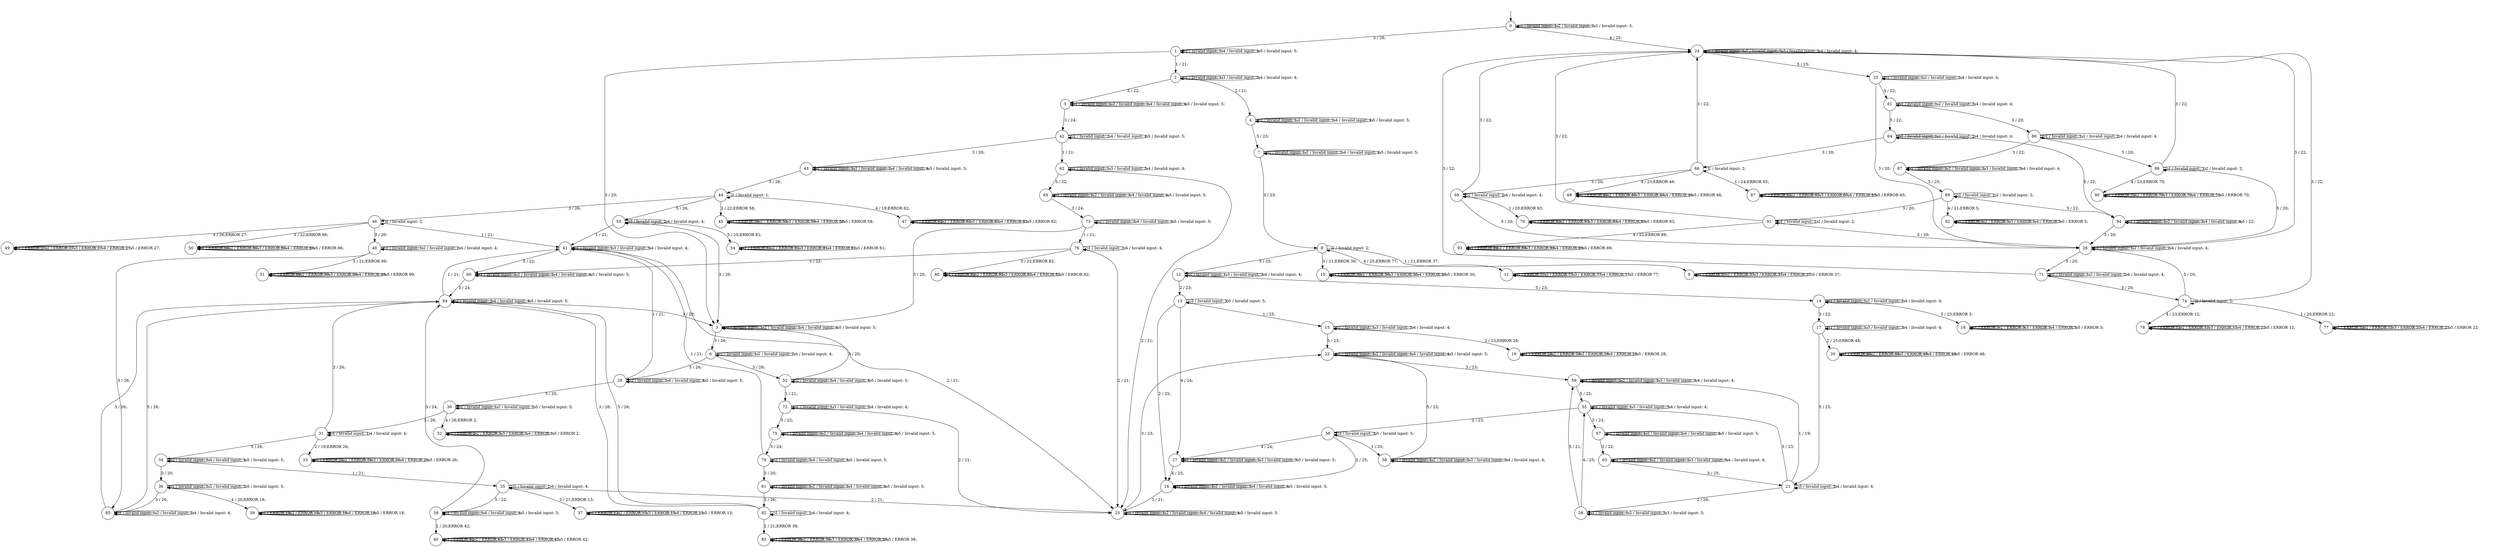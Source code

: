 digraph g {
__start0 [label="" shape="none"];

	s0 [shape="circle" label="0"];
	s1 [shape="circle" label="1"];
	s2 [shape="circle" label="2"];
	s3 [shape="circle" label="3"];
	s4 [shape="circle" label="4"];
	s5 [shape="circle" label="5"];
	s6 [shape="circle" label="6"];
	s7 [shape="circle" label="7"];
	s8 [shape="circle" label="8"];
	s9 [shape="circle" label="9"];
	s10 [shape="circle" label="10"];
	s11 [shape="circle" label="11"];
	s12 [shape="circle" label="12"];
	s13 [shape="circle" label="13"];
	s14 [shape="circle" label="14"];
	s15 [shape="circle" label="15"];
	s16 [shape="circle" label="16"];
	s17 [shape="circle" label="17"];
	s18 [shape="circle" label="18"];
	s19 [shape="circle" label="19"];
	s20 [shape="circle" label="20"];
	s21 [shape="circle" label="21"];
	s22 [shape="circle" label="22"];
	s23 [shape="circle" label="23"];
	s24 [shape="circle" label="24"];
	s25 [shape="circle" label="25"];
	s26 [shape="circle" label="26"];
	s27 [shape="circle" label="27"];
	s28 [shape="circle" label="28"];
	s29 [shape="circle" label="29"];
	s30 [shape="circle" label="30"];
	s31 [shape="circle" label="31"];
	s32 [shape="circle" label="32"];
	s33 [shape="circle" label="33"];
	s34 [shape="circle" label="34"];
	s35 [shape="circle" label="35"];
	s36 [shape="circle" label="36"];
	s37 [shape="circle" label="37"];
	s38 [shape="circle" label="38"];
	s39 [shape="circle" label="39"];
	s40 [shape="circle" label="40"];
	s41 [shape="circle" label="41"];
	s42 [shape="circle" label="42"];
	s43 [shape="circle" label="43"];
	s44 [shape="circle" label="44"];
	s45 [shape="circle" label="45"];
	s46 [shape="circle" label="46"];
	s47 [shape="circle" label="47"];
	s48 [shape="circle" label="48"];
	s49 [shape="circle" label="49"];
	s50 [shape="circle" label="50"];
	s51 [shape="circle" label="51"];
	s52 [shape="circle" label="52"];
	s53 [shape="circle" label="53"];
	s54 [shape="circle" label="54"];
	s55 [shape="circle" label="55"];
	s56 [shape="circle" label="56"];
	s57 [shape="circle" label="57"];
	s58 [shape="circle" label="58"];
	s59 [shape="circle" label="59"];
	s60 [shape="circle" label="60"];
	s61 [shape="circle" label="61"];
	s62 [shape="circle" label="62"];
	s63 [shape="circle" label="63"];
	s64 [shape="circle" label="64"];
	s65 [shape="circle" label="65"];
	s66 [shape="circle" label="66"];
	s67 [shape="circle" label="67"];
	s68 [shape="circle" label="68"];
	s69 [shape="circle" label="69"];
	s70 [shape="circle" label="70"];
	s71 [shape="circle" label="71"];
	s72 [shape="circle" label="72"];
	s73 [shape="circle" label="73"];
	s74 [shape="circle" label="74"];
	s75 [shape="circle" label="75"];
	s76 [shape="circle" label="76"];
	s77 [shape="circle" label="77"];
	s78 [shape="circle" label="78"];
	s79 [shape="circle" label="79"];
	s80 [shape="circle" label="80"];
	s81 [shape="circle" label="81"];
	s82 [shape="circle" label="82"];
	s83 [shape="circle" label="83"];
	s84 [shape="circle" label="84"];
	s85 [shape="circle" label="85"];
	s86 [shape="circle" label="86"];
	s87 [shape="circle" label="87"];
	s88 [shape="circle" label="88"];
	s89 [shape="circle" label="89"];
	s90 [shape="circle" label="90"];
	s91 [shape="circle" label="91"];
	s92 [shape="circle" label="92"];
	s93 [shape="circle" label="93"];
	s94 [shape="circle" label="94"];
	s0 -> s0 [label="1 / Invalid input: 1;"];
	s0 -> s0 [label="2 / Invalid input: 2;"];
	s0 -> s0 [label="3 / Invalid input: 3;"];
	s0 -> s24 [label="4 / 25;"];
	s0 -> s1 [label="5 / 26;"];
	s1 -> s2 [label="1 / 21;"];
	s1 -> s1 [label="2 / Invalid input: 2;"];
	s1 -> s3 [label="3 / 20;"];
	s1 -> s1 [label="4 / Invalid input: 4;"];
	s1 -> s1 [label="5 / Invalid input: 5;"];
	s2 -> s2 [label="1 / Invalid input: 1;"];
	s2 -> s4 [label="2 / 21;"];
	s2 -> s2 [label="3 / Invalid input: 3;"];
	s2 -> s2 [label="4 / Invalid input: 4;"];
	s2 -> s5 [label="5 / 22;"];
	s3 -> s3 [label="1 / Invalid input: 1;"];
	s3 -> s3 [label="2 / Invalid input: 2;"];
	s3 -> s6 [label="3 / 26;"];
	s3 -> s3 [label="4 / Invalid input: 4;"];
	s3 -> s3 [label="5 / Invalid input: 5;"];
	s4 -> s4 [label="1 / Invalid input: 1;"];
	s4 -> s4 [label="2 / Invalid input: 2;"];
	s4 -> s7 [label="3 / 23;"];
	s4 -> s4 [label="4 / Invalid input: 4;"];
	s4 -> s4 [label="5 / Invalid input: 5;"];
	s5 -> s5 [label="1 / Invalid input: 1;"];
	s5 -> s5 [label="2 / Invalid input: 2;"];
	s5 -> s42 [label="3 / 24;"];
	s5 -> s5 [label="4 / Invalid input: 4;"];
	s5 -> s5 [label="5 / Invalid input: 5;"];
	s6 -> s6 [label="1 / Invalid input: 1;"];
	s6 -> s6 [label="2 / Invalid input: 2;"];
	s6 -> s52 [label="3 / 26;"];
	s6 -> s6 [label="4 / Invalid input: 4;"];
	s6 -> s29 [label="5 / 26;"];
	s7 -> s7 [label="1 / Invalid input: 1;"];
	s7 -> s7 [label="2 / Invalid input: 2;"];
	s7 -> s8 [label="3 / 23;"];
	s7 -> s7 [label="4 / Invalid input: 4;"];
	s7 -> s7 [label="5 / Invalid input: 5;"];
	s8 -> s9 [label="1 / 21;ERROR 37;"];
	s8 -> s8 [label="2 / Invalid input: 2;"];
	s8 -> s10 [label="3 / 21;ERROR 30;"];
	s8 -> s11 [label="4 / 25;ERROR 77;"];
	s8 -> s12 [label="5 / 25;"];
	s9 -> s9 [label="1 / ERROR 37;"];
	s9 -> s9 [label="2 / ERROR 37;"];
	s9 -> s9 [label="3 / ERROR 37;"];
	s9 -> s9 [label="4 / ERROR 37;"];
	s9 -> s9 [label="5 / ERROR 37;"];
	s10 -> s10 [label="1 / ERROR 30;"];
	s10 -> s10 [label="2 / ERROR 30;"];
	s10 -> s10 [label="3 / ERROR 30;"];
	s10 -> s10 [label="4 / ERROR 30;"];
	s10 -> s10 [label="5 / ERROR 30;"];
	s11 -> s11 [label="1 / ERROR 77;"];
	s11 -> s11 [label="2 / ERROR 77;"];
	s11 -> s11 [label="3 / ERROR 77;"];
	s11 -> s11 [label="4 / ERROR 77;"];
	s11 -> s11 [label="5 / ERROR 77;"];
	s12 -> s12 [label="1 / Invalid input: 1;"];
	s12 -> s13 [label="2 / 23;"];
	s12 -> s12 [label="3 / Invalid input: 3;"];
	s12 -> s12 [label="4 / Invalid input: 4;"];
	s12 -> s14 [label="5 / 23;"];
	s13 -> s15 [label="1 / 25;"];
	s13 -> s16 [label="2 / 25;"];
	s13 -> s13 [label="3 / Invalid input: 3;"];
	s13 -> s27 [label="4 / 24;"];
	s13 -> s13 [label="5 / Invalid input: 5;"];
	s14 -> s14 [label="1 / Invalid input: 1;"];
	s14 -> s14 [label="2 / Invalid input: 2;"];
	s14 -> s17 [label="3 / 22;"];
	s14 -> s14 [label="4 / Invalid input: 4;"];
	s14 -> s18 [label="5 / 23;ERROR 3;"];
	s15 -> s15 [label="1 / Invalid input: 1;"];
	s15 -> s19 [label="2 / 23;ERROR 28;"];
	s15 -> s15 [label="3 / Invalid input: 3;"];
	s15 -> s15 [label="4 / Invalid input: 4;"];
	s15 -> s22 [label="5 / 23;"];
	s16 -> s16 [label="1 / Invalid input: 1;"];
	s16 -> s16 [label="2 / Invalid input: 2;"];
	s16 -> s23 [label="3 / 21;"];
	s16 -> s16 [label="4 / Invalid input: 4;"];
	s16 -> s16 [label="5 / Invalid input: 5;"];
	s17 -> s17 [label="1 / Invalid input: 1;"];
	s17 -> s20 [label="2 / 25;ERROR 48;"];
	s17 -> s17 [label="3 / Invalid input: 3;"];
	s17 -> s17 [label="4 / Invalid input: 4;"];
	s17 -> s21 [label="5 / 25;"];
	s18 -> s18 [label="1 / ERROR 3;"];
	s18 -> s18 [label="2 / ERROR 3;"];
	s18 -> s18 [label="3 / ERROR 3;"];
	s18 -> s18 [label="4 / ERROR 3;"];
	s18 -> s18 [label="5 / ERROR 3;"];
	s19 -> s19 [label="1 / ERROR 28;"];
	s19 -> s19 [label="2 / ERROR 28;"];
	s19 -> s19 [label="3 / ERROR 28;"];
	s19 -> s19 [label="4 / ERROR 28;"];
	s19 -> s19 [label="5 / ERROR 28;"];
	s20 -> s20 [label="1 / ERROR 48;"];
	s20 -> s20 [label="2 / ERROR 48;"];
	s20 -> s20 [label="3 / ERROR 48;"];
	s20 -> s20 [label="4 / ERROR 48;"];
	s20 -> s20 [label="5 / ERROR 48;"];
	s21 -> s59 [label="1 / 19;"];
	s21 -> s28 [label="2 / 26;"];
	s21 -> s21 [label="3 / Invalid input: 3;"];
	s21 -> s21 [label="4 / Invalid input: 4;"];
	s21 -> s55 [label="5 / 23;"];
	s22 -> s22 [label="1 / Invalid input: 1;"];
	s22 -> s22 [label="2 / Invalid input: 2;"];
	s22 -> s59 [label="3 / 23;"];
	s22 -> s22 [label="4 / Invalid input: 4;"];
	s22 -> s22 [label="5 / Invalid input: 5;"];
	s23 -> s23 [label="1 / Invalid input: 1;"];
	s23 -> s23 [label="2 / Invalid input: 2;"];
	s23 -> s22 [label="3 / 23;"];
	s23 -> s23 [label="4 / Invalid input: 4;"];
	s23 -> s23 [label="5 / Invalid input: 5;"];
	s24 -> s24 [label="1 / Invalid input: 1;"];
	s24 -> s24 [label="2 / Invalid input: 2;"];
	s24 -> s24 [label="3 / Invalid input: 3;"];
	s24 -> s24 [label="4 / Invalid input: 4;"];
	s24 -> s25 [label="5 / 25;"];
	s25 -> s25 [label="1 / Invalid input: 1;"];
	s25 -> s25 [label="2 / Invalid input: 2;"];
	s25 -> s26 [label="3 / 20;"];
	s25 -> s25 [label="4 / Invalid input: 4;"];
	s25 -> s61 [label="5 / 22;"];
	s26 -> s26 [label="1 / Invalid input: 1;"];
	s26 -> s26 [label="2 / Invalid input: 2;"];
	s26 -> s24 [label="3 / 22;"];
	s26 -> s26 [label="4 / Invalid input: 4;"];
	s26 -> s71 [label="5 / 20;"];
	s27 -> s27 [label="1 / Invalid input: 1;"];
	s27 -> s27 [label="2 / Invalid input: 2;"];
	s27 -> s27 [label="3 / Invalid input: 3;"];
	s27 -> s16 [label="4 / 25;"];
	s27 -> s27 [label="5 / Invalid input: 5;"];
	s28 -> s28 [label="1 / Invalid input: 1;"];
	s28 -> s28 [label="2 / Invalid input: 2;"];
	s28 -> s28 [label="3 / Invalid input: 3;"];
	s28 -> s55 [label="4 / 25;"];
	s28 -> s59 [label="5 / 21;"];
	s29 -> s41 [label="1 / 21;"];
	s29 -> s29 [label="2 / Invalid input: 2;"];
	s29 -> s30 [label="3 / 20;"];
	s29 -> s29 [label="4 / Invalid input: 4;"];
	s29 -> s29 [label="5 / Invalid input: 5;"];
	s30 -> s30 [label="1 / Invalid input: 1;"];
	s30 -> s30 [label="2 / Invalid input: 2;"];
	s30 -> s31 [label="3 / 26;"];
	s30 -> s32 [label="4 / 26;ERROR 2;"];
	s30 -> s30 [label="5 / Invalid input: 5;"];
	s31 -> s31 [label="1 / Invalid input: 1;"];
	s31 -> s33 [label="2 / 19;ERROR 26;"];
	s31 -> s84 [label="3 / 26;"];
	s31 -> s31 [label="4 / Invalid input: 4;"];
	s31 -> s34 [label="5 / 26;"];
	s32 -> s32 [label="1 / ERROR 2;"];
	s32 -> s32 [label="2 / ERROR 2;"];
	s32 -> s32 [label="3 / ERROR 2;"];
	s32 -> s32 [label="4 / ERROR 2;"];
	s32 -> s32 [label="5 / ERROR 2;"];
	s33 -> s33 [label="1 / ERROR 26;"];
	s33 -> s33 [label="2 / ERROR 26;"];
	s33 -> s33 [label="3 / ERROR 26;"];
	s33 -> s33 [label="4 / ERROR 26;"];
	s33 -> s33 [label="5 / ERROR 26;"];
	s34 -> s35 [label="1 / 21;"];
	s34 -> s34 [label="2 / Invalid input: 2;"];
	s34 -> s36 [label="3 / 20;"];
	s34 -> s34 [label="4 / Invalid input: 4;"];
	s34 -> s34 [label="5 / Invalid input: 5;"];
	s35 -> s35 [label="1 / Invalid input: 1;"];
	s35 -> s23 [label="2 / 21;"];
	s35 -> s37 [label="3 / 21;ERROR 13;"];
	s35 -> s35 [label="4 / Invalid input: 4;"];
	s35 -> s38 [label="5 / 22;"];
	s36 -> s36 [label="1 / Invalid input: 1;"];
	s36 -> s36 [label="2 / Invalid input: 2;"];
	s36 -> s85 [label="3 / 26;"];
	s36 -> s39 [label="4 / 20;ERROR 18;"];
	s36 -> s36 [label="5 / Invalid input: 5;"];
	s37 -> s37 [label="1 / ERROR 13;"];
	s37 -> s37 [label="2 / ERROR 13;"];
	s37 -> s37 [label="3 / ERROR 13;"];
	s37 -> s37 [label="4 / ERROR 13;"];
	s37 -> s37 [label="5 / ERROR 13;"];
	s38 -> s38 [label="1 / Invalid input: 1;"];
	s38 -> s40 [label="2 / 20;ERROR 42;"];
	s38 -> s84 [label="3 / 24;"];
	s38 -> s38 [label="4 / Invalid input: 4;"];
	s38 -> s38 [label="5 / Invalid input: 5;"];
	s39 -> s39 [label="1 / ERROR 18;"];
	s39 -> s39 [label="2 / ERROR 18;"];
	s39 -> s39 [label="3 / ERROR 18;"];
	s39 -> s39 [label="4 / ERROR 18;"];
	s39 -> s39 [label="5 / ERROR 18;"];
	s40 -> s40 [label="1 / ERROR 42;"];
	s40 -> s40 [label="2 / ERROR 42;"];
	s40 -> s40 [label="3 / ERROR 42;"];
	s40 -> s40 [label="4 / ERROR 42;"];
	s40 -> s40 [label="5 / ERROR 42;"];
	s41 -> s41 [label="1 / Invalid input: 1;"];
	s41 -> s23 [label="2 / 21;"];
	s41 -> s41 [label="3 / Invalid input: 3;"];
	s41 -> s41 [label="4 / Invalid input: 4;"];
	s41 -> s60 [label="5 / 22;"];
	s42 -> s62 [label="1 / 21;"];
	s42 -> s42 [label="2 / Invalid input: 2;"];
	s42 -> s43 [label="3 / 20;"];
	s42 -> s42 [label="4 / Invalid input: 4;"];
	s42 -> s42 [label="5 / Invalid input: 5;"];
	s43 -> s43 [label="1 / Invalid input: 1;"];
	s43 -> s43 [label="2 / Invalid input: 2;"];
	s43 -> s44 [label="3 / 26;"];
	s43 -> s43 [label="4 / Invalid input: 4;"];
	s43 -> s43 [label="5 / Invalid input: 5;"];
	s44 -> s44 [label="1 / Invalid input: 1;"];
	s44 -> s45 [label="2 / 22;ERROR 58;"];
	s44 -> s46 [label="3 / 26;"];
	s44 -> s47 [label="4 / 19;ERROR 62;"];
	s44 -> s53 [label="5 / 26;"];
	s45 -> s45 [label="1 / ERROR 58;"];
	s45 -> s45 [label="2 / ERROR 58;"];
	s45 -> s45 [label="3 / ERROR 58;"];
	s45 -> s45 [label="4 / ERROR 58;"];
	s45 -> s45 [label="5 / ERROR 58;"];
	s46 -> s41 [label="1 / 21;"];
	s46 -> s46 [label="2 / Invalid input: 2;"];
	s46 -> s48 [label="3 / 20;"];
	s46 -> s49 [label="4 / 26;ERROR 27;"];
	s46 -> s50 [label="5 / 22;ERROR 66;"];
	s47 -> s47 [label="1 / ERROR 62;"];
	s47 -> s47 [label="2 / ERROR 62;"];
	s47 -> s47 [label="3 / ERROR 62;"];
	s47 -> s47 [label="4 / ERROR 62;"];
	s47 -> s47 [label="5 / ERROR 62;"];
	s48 -> s48 [label="1 / Invalid input: 1;"];
	s48 -> s48 [label="2 / Invalid input: 2;"];
	s48 -> s85 [label="3 / 26;"];
	s48 -> s48 [label="4 / Invalid input: 4;"];
	s48 -> s51 [label="5 / 21;ERROR 99;"];
	s49 -> s49 [label="1 / ERROR 27;"];
	s49 -> s49 [label="2 / ERROR 27;"];
	s49 -> s49 [label="3 / ERROR 27;"];
	s49 -> s49 [label="4 / ERROR 27;"];
	s49 -> s49 [label="5 / ERROR 27;"];
	s50 -> s50 [label="1 / ERROR 66;"];
	s50 -> s50 [label="2 / ERROR 66;"];
	s50 -> s50 [label="3 / ERROR 66;"];
	s50 -> s50 [label="4 / ERROR 66;"];
	s50 -> s50 [label="5 / ERROR 66;"];
	s51 -> s51 [label="1 / ERROR 99;"];
	s51 -> s51 [label="2 / ERROR 99;"];
	s51 -> s51 [label="3 / ERROR 99;"];
	s51 -> s51 [label="4 / ERROR 99;"];
	s51 -> s51 [label="5 / ERROR 99;"];
	s52 -> s72 [label="1 / 21;"];
	s52 -> s52 [label="2 / Invalid input: 2;"];
	s52 -> s3 [label="3 / 20;"];
	s52 -> s52 [label="4 / Invalid input: 4;"];
	s52 -> s52 [label="5 / Invalid input: 5;"];
	s53 -> s41 [label="1 / 21;"];
	s53 -> s53 [label="2 / Invalid input: 2;"];
	s53 -> s3 [label="3 / 20;"];
	s53 -> s53 [label="4 / Invalid input: 4;"];
	s53 -> s54 [label="5 / 25;ERROR 81;"];
	s54 -> s54 [label="1 / ERROR 81;"];
	s54 -> s54 [label="2 / ERROR 81;"];
	s54 -> s54 [label="3 / ERROR 81;"];
	s54 -> s54 [label="4 / ERROR 81;"];
	s54 -> s54 [label="5 / ERROR 81;"];
	s55 -> s55 [label="1 / Invalid input: 1;"];
	s55 -> s56 [label="2 / 23;"];
	s55 -> s55 [label="3 / Invalid input: 3;"];
	s55 -> s55 [label="4 / Invalid input: 4;"];
	s55 -> s57 [label="5 / 23;"];
	s56 -> s58 [label="1 / 25;"];
	s56 -> s16 [label="2 / 25;"];
	s56 -> s56 [label="3 / Invalid input: 3;"];
	s56 -> s27 [label="4 / 24;"];
	s56 -> s56 [label="5 / Invalid input: 5;"];
	s57 -> s57 [label="1 / Invalid input: 1;"];
	s57 -> s57 [label="2 / Invalid input: 2;"];
	s57 -> s63 [label="3 / 22;"];
	s57 -> s57 [label="4 / Invalid input: 4;"];
	s57 -> s57 [label="5 / Invalid input: 5;"];
	s58 -> s58 [label="1 / Invalid input: 1;"];
	s58 -> s58 [label="2 / Invalid input: 2;"];
	s58 -> s58 [label="3 / Invalid input: 3;"];
	s58 -> s58 [label="4 / Invalid input: 4;"];
	s58 -> s22 [label="5 / 23;"];
	s59 -> s59 [label="1 / Invalid input: 1;"];
	s59 -> s59 [label="2 / Invalid input: 2;"];
	s59 -> s59 [label="3 / Invalid input: 3;"];
	s59 -> s59 [label="4 / Invalid input: 4;"];
	s59 -> s55 [label="5 / 25;"];
	s60 -> s60 [label="1 / Invalid input: 1;"];
	s60 -> s60 [label="2 / Invalid input: 2;"];
	s60 -> s84 [label="3 / 24;"];
	s60 -> s60 [label="4 / Invalid input: 4;"];
	s60 -> s60 [label="5 / Invalid input: 5;"];
	s61 -> s61 [label="1 / Invalid input: 1;"];
	s61 -> s61 [label="2 / Invalid input: 2;"];
	s61 -> s86 [label="3 / 20;"];
	s61 -> s61 [label="4 / Invalid input: 4;"];
	s61 -> s64 [label="5 / 22;"];
	s62 -> s62 [label="1 / Invalid input: 1;"];
	s62 -> s23 [label="2 / 21;"];
	s62 -> s62 [label="3 / Invalid input: 3;"];
	s62 -> s62 [label="4 / Invalid input: 4;"];
	s62 -> s65 [label="5 / 22;"];
	s63 -> s63 [label="1 / Invalid input: 1;"];
	s63 -> s63 [label="2 / Invalid input: 2;"];
	s63 -> s63 [label="3 / Invalid input: 3;"];
	s63 -> s63 [label="4 / Invalid input: 4;"];
	s63 -> s21 [label="5 / 25;"];
	s64 -> s64 [label="1 / Invalid input: 1;"];
	s64 -> s64 [label="2 / Invalid input: 2;"];
	s64 -> s66 [label="3 / 20;"];
	s64 -> s64 [label="4 / Invalid input: 4;"];
	s64 -> s94 [label="5 / 22;"];
	s65 -> s65 [label="1 / Invalid input: 1;"];
	s65 -> s65 [label="2 / Invalid input: 2;"];
	s65 -> s73 [label="3 / 24;"];
	s65 -> s65 [label="4 / Invalid input: 4;"];
	s65 -> s65 [label="5 / Invalid input: 5;"];
	s66 -> s67 [label="1 / 24;ERROR 65;"];
	s66 -> s66 [label="2 / Invalid input: 2;"];
	s66 -> s24 [label="3 / 22;"];
	s66 -> s68 [label="4 / 23;ERROR 46;"];
	s66 -> s69 [label="5 / 20;"];
	s67 -> s67 [label="1 / ERROR 65;"];
	s67 -> s67 [label="2 / ERROR 65;"];
	s67 -> s67 [label="3 / ERROR 65;"];
	s67 -> s67 [label="4 / ERROR 65;"];
	s67 -> s67 [label="5 / ERROR 65;"];
	s68 -> s68 [label="1 / ERROR 46;"];
	s68 -> s68 [label="2 / ERROR 46;"];
	s68 -> s68 [label="3 / ERROR 46;"];
	s68 -> s68 [label="4 / ERROR 46;"];
	s68 -> s68 [label="5 / ERROR 46;"];
	s69 -> s70 [label="1 / 20;ERROR 93;"];
	s69 -> s69 [label="2 / Invalid input: 2;"];
	s69 -> s24 [label="3 / 22;"];
	s69 -> s69 [label="4 / Invalid input: 4;"];
	s69 -> s26 [label="5 / 20;"];
	s70 -> s70 [label="1 / ERROR 93;"];
	s70 -> s70 [label="2 / ERROR 93;"];
	s70 -> s70 [label="3 / ERROR 93;"];
	s70 -> s70 [label="4 / ERROR 93;"];
	s70 -> s70 [label="5 / ERROR 93;"];
	s71 -> s71 [label="1 / Invalid input: 1;"];
	s71 -> s71 [label="2 / Invalid input: 2;"];
	s71 -> s24 [label="3 / 22;"];
	s71 -> s71 [label="4 / Invalid input: 4;"];
	s71 -> s74 [label="5 / 20;"];
	s72 -> s72 [label="1 / Invalid input: 1;"];
	s72 -> s23 [label="2 / 21;"];
	s72 -> s72 [label="3 / Invalid input: 3;"];
	s72 -> s72 [label="4 / Invalid input: 4;"];
	s72 -> s75 [label="5 / 22;"];
	s73 -> s76 [label="1 / 21;"];
	s73 -> s73 [label="2 / Invalid input: 2;"];
	s73 -> s3 [label="3 / 20;"];
	s73 -> s73 [label="4 / Invalid input: 4;"];
	s73 -> s73 [label="5 / Invalid input: 5;"];
	s74 -> s77 [label="1 / 20;ERROR 22;"];
	s74 -> s74 [label="2 / Invalid input: 2;"];
	s74 -> s24 [label="3 / 22;"];
	s74 -> s78 [label="4 / 23;ERROR 12;"];
	s74 -> s26 [label="5 / 20;"];
	s75 -> s75 [label="1 / Invalid input: 1;"];
	s75 -> s75 [label="2 / Invalid input: 2;"];
	s75 -> s79 [label="3 / 24;"];
	s75 -> s75 [label="4 / Invalid input: 4;"];
	s75 -> s75 [label="5 / Invalid input: 5;"];
	s76 -> s76 [label="1 / Invalid input: 1;"];
	s76 -> s23 [label="2 / 21;"];
	s76 -> s80 [label="3 / 22;ERROR 82;"];
	s76 -> s76 [label="4 / Invalid input: 4;"];
	s76 -> s60 [label="5 / 22;"];
	s77 -> s77 [label="1 / ERROR 22;"];
	s77 -> s77 [label="2 / ERROR 22;"];
	s77 -> s77 [label="3 / ERROR 22;"];
	s77 -> s77 [label="4 / ERROR 22;"];
	s77 -> s77 [label="5 / ERROR 22;"];
	s78 -> s78 [label="1 / ERROR 12;"];
	s78 -> s78 [label="2 / ERROR 12;"];
	s78 -> s78 [label="3 / ERROR 12;"];
	s78 -> s78 [label="4 / ERROR 12;"];
	s78 -> s78 [label="5 / ERROR 12;"];
	s79 -> s41 [label="1 / 21;"];
	s79 -> s79 [label="2 / Invalid input: 2;"];
	s79 -> s81 [label="3 / 20;"];
	s79 -> s79 [label="4 / Invalid input: 4;"];
	s79 -> s79 [label="5 / Invalid input: 5;"];
	s80 -> s80 [label="1 / ERROR 82;"];
	s80 -> s80 [label="2 / ERROR 82;"];
	s80 -> s80 [label="3 / ERROR 82;"];
	s80 -> s80 [label="4 / ERROR 82;"];
	s80 -> s80 [label="5 / ERROR 82;"];
	s81 -> s81 [label="1 / Invalid input: 1;"];
	s81 -> s81 [label="2 / Invalid input: 2;"];
	s81 -> s82 [label="3 / 26;"];
	s81 -> s81 [label="4 / Invalid input: 4;"];
	s81 -> s81 [label="5 / Invalid input: 5;"];
	s82 -> s82 [label="1 / Invalid input: 1;"];
	s82 -> s83 [label="2 / 21;ERROR 38;"];
	s82 -> s84 [label="3 / 26;"];
	s82 -> s82 [label="4 / Invalid input: 4;"];
	s82 -> s84 [label="5 / 26;"];
	s83 -> s83 [label="1 / ERROR 38;"];
	s83 -> s83 [label="2 / ERROR 38;"];
	s83 -> s83 [label="3 / ERROR 38;"];
	s83 -> s83 [label="4 / ERROR 38;"];
	s83 -> s83 [label="5 / ERROR 38;"];
	s84 -> s41 [label="1 / 21;"];
	s84 -> s84 [label="2 / Invalid input: 2;"];
	s84 -> s3 [label="3 / 20;"];
	s84 -> s84 [label="4 / Invalid input: 4;"];
	s84 -> s84 [label="5 / Invalid input: 5;"];
	s85 -> s85 [label="1 / Invalid input: 1;"];
	s85 -> s85 [label="2 / Invalid input: 2;"];
	s85 -> s84 [label="3 / 26;"];
	s85 -> s85 [label="4 / Invalid input: 4;"];
	s85 -> s84 [label="5 / 26;"];
	s86 -> s86 [label="1 / Invalid input: 1;"];
	s86 -> s86 [label="2 / Invalid input: 2;"];
	s86 -> s87 [label="3 / 22;"];
	s86 -> s86 [label="4 / Invalid input: 4;"];
	s86 -> s88 [label="5 / 20;"];
	s87 -> s87 [label="1 / Invalid input: 1;"];
	s87 -> s87 [label="2 / Invalid input: 2;"];
	s87 -> s87 [label="3 / Invalid input: 3;"];
	s87 -> s87 [label="4 / Invalid input: 4;"];
	s87 -> s89 [label="5 / 25;"];
	s88 -> s88 [label="1 / Invalid input: 1;"];
	s88 -> s88 [label="2 / Invalid input: 2;"];
	s88 -> s24 [label="3 / 22;"];
	s88 -> s90 [label="4 / 23;ERROR 70;"];
	s88 -> s26 [label="5 / 20;"];
	s89 -> s89 [label="1 / Invalid input: 1;"];
	s89 -> s89 [label="2 / Invalid input: 2;"];
	s89 -> s91 [label="3 / 20;"];
	s89 -> s92 [label="4 / 21;ERROR 5;"];
	s89 -> s94 [label="5 / 22;"];
	s90 -> s90 [label="1 / ERROR 70;"];
	s90 -> s90 [label="2 / ERROR 70;"];
	s90 -> s90 [label="3 / ERROR 70;"];
	s90 -> s90 [label="4 / ERROR 70;"];
	s90 -> s90 [label="5 / ERROR 70;"];
	s91 -> s91 [label="1 / Invalid input: 1;"];
	s91 -> s91 [label="2 / Invalid input: 2;"];
	s91 -> s24 [label="3 / 22;"];
	s91 -> s93 [label="4 / 22;ERROR 89;"];
	s91 -> s26 [label="5 / 20;"];
	s92 -> s92 [label="1 / ERROR 5;"];
	s92 -> s92 [label="2 / ERROR 5;"];
	s92 -> s92 [label="3 / ERROR 5;"];
	s92 -> s92 [label="4 / ERROR 5;"];
	s92 -> s92 [label="5 / ERROR 5;"];
	s93 -> s93 [label="1 / ERROR 89;"];
	s93 -> s93 [label="2 / ERROR 89;"];
	s93 -> s93 [label="3 / ERROR 89;"];
	s93 -> s93 [label="4 / ERROR 89;"];
	s93 -> s93 [label="5 / ERROR 89;"];
	s94 -> s94 [label="1 / Invalid input: 1;"];
	s94 -> s94 [label="2 / Invalid input: 2;"];
	s94 -> s26 [label="3 / 20;"];
	s94 -> s94 [label="4 / Invalid input: 4;"];
	s94 -> s94 [label="5 / 22;"];

__start0 -> s0;
}
